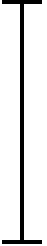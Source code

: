 <mxfile version="14.6.13" type="device"><diagram id="jZACHN5sCFYIG4fjWSe8" name="Seite-1"><mxGraphModel dx="1086" dy="3304" grid="1" gridSize="10" guides="1" tooltips="1" connect="1" arrows="1" fold="1" page="1" pageScale="1" pageWidth="827" pageHeight="1169" math="0" shadow="0"><root><mxCell id="0"/><mxCell id="1" parent="0"/><mxCell id="cv64jowxbY-0jnNherz3-1" value="" style="shape=crossbar;whiteSpace=wrap;html=1;rounded=1;direction=south;strokeWidth=2;fillColor=#000000;" vertex="1" parent="1"><mxGeometry x="40" y="-2280" width="20" height="120" as="geometry"/></mxCell></root></mxGraphModel></diagram></mxfile>